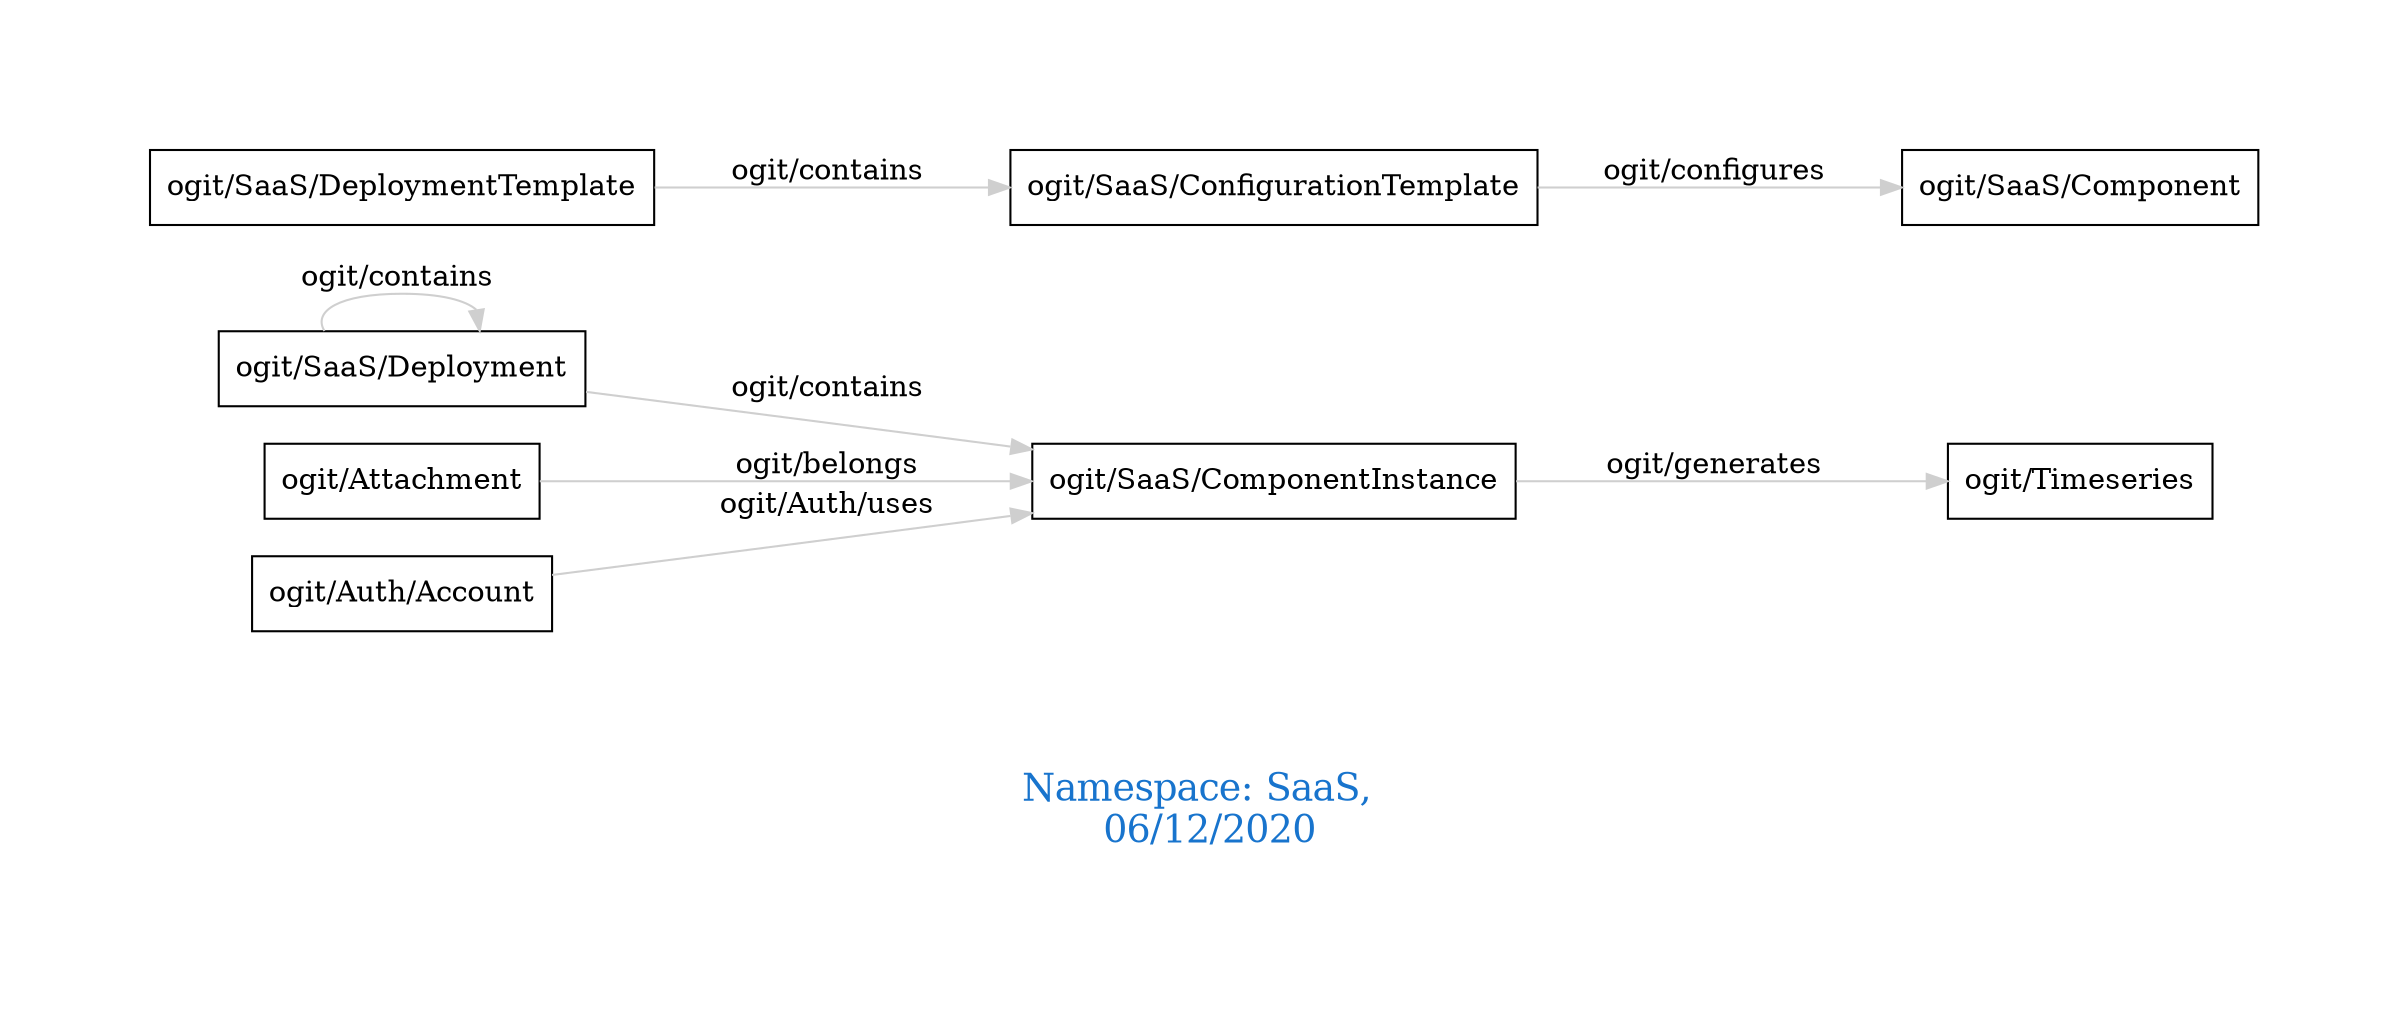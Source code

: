 digraph OGIT_ontology {
 graph [ rankdir= LR,pad=1 
fontsize = 18,
fontcolor= dodgerblue3,label = "\n\n\nNamespace: SaaS, \n 06/12/2020"];
node[shape=polygon];
edge [  color="gray81"];

   "ogit/SaaS/Deployment" -> "ogit/SaaS/ComponentInstance" [label="   ogit/contains    "];
   "ogit/SaaS/DeploymentTemplate" -> "ogit/SaaS/ConfigurationTemplate" [label="   ogit/contains    "];
   "ogit/SaaS/ComponentInstance" -> "ogit/Timeseries" [label="   ogit/generates    "];
   "ogit/SaaS/ConfigurationTemplate" -> "ogit/SaaS/Component" [label="   ogit/configures    "];
   "ogit/Attachment" -> "ogit/SaaS/ComponentInstance" [label="   ogit/belongs    "];
   "ogit/Auth/Account" -> "ogit/SaaS/ComponentInstance" [label="   ogit/Auth/uses    "];
   "ogit/SaaS/Deployment" -> "ogit/SaaS/Deployment" [label="   ogit/contains    "];
}
